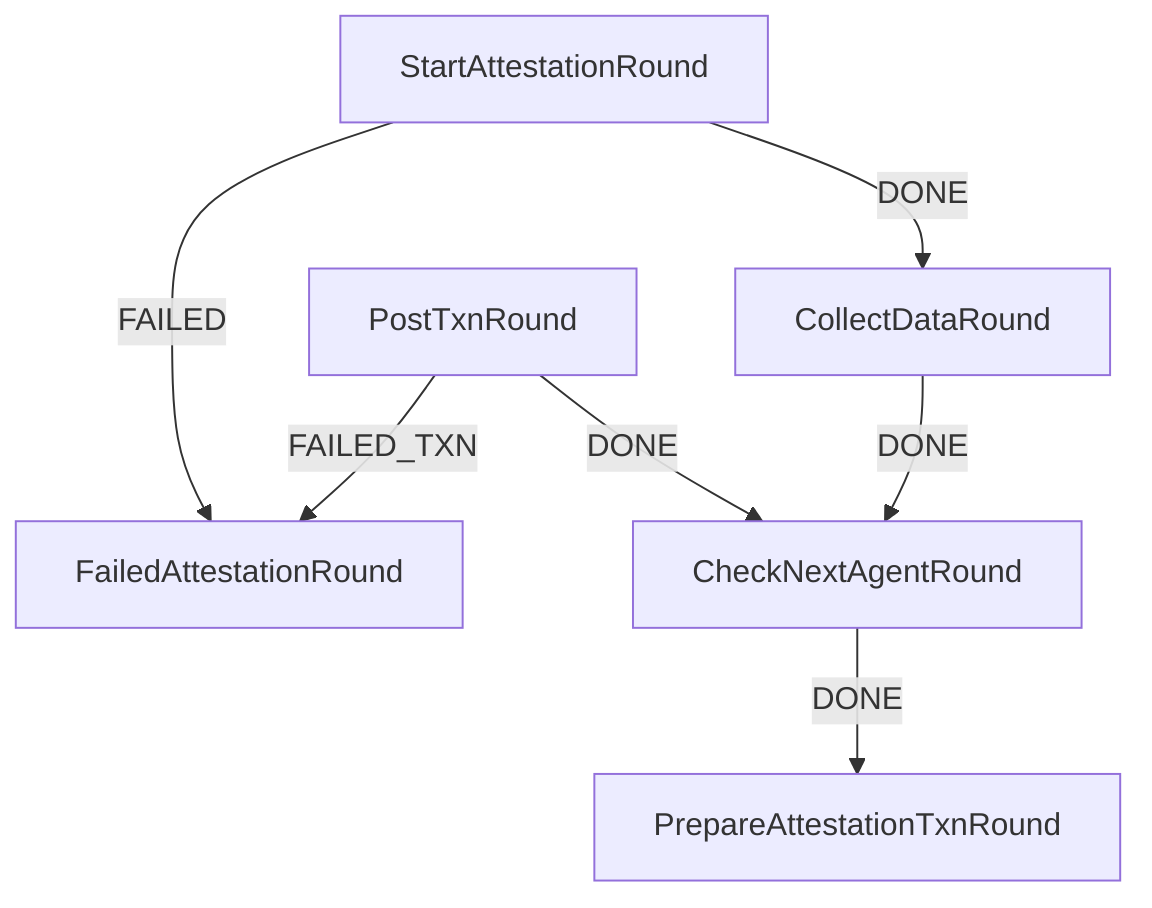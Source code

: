 graph TD
  PostTxnRound
  StartAttestationRound
  CollectDataRound
  FailedAttestationRound
  PrepareAttestationTxnRound
  CheckNextAgentRound
  PostTxnRound
  CheckNextAgentRound -->|DONE| PrepareAttestationTxnRound
  CollectDataRound -->|DONE| CheckNextAgentRound
  PostTxnRound -->|DONE| CheckNextAgentRound
  PostTxnRound -->|FAILED_TXN| FailedAttestationRound
  StartAttestationRound -->|DONE| CollectDataRound
  StartAttestationRound -->|FAILED| FailedAttestationRound